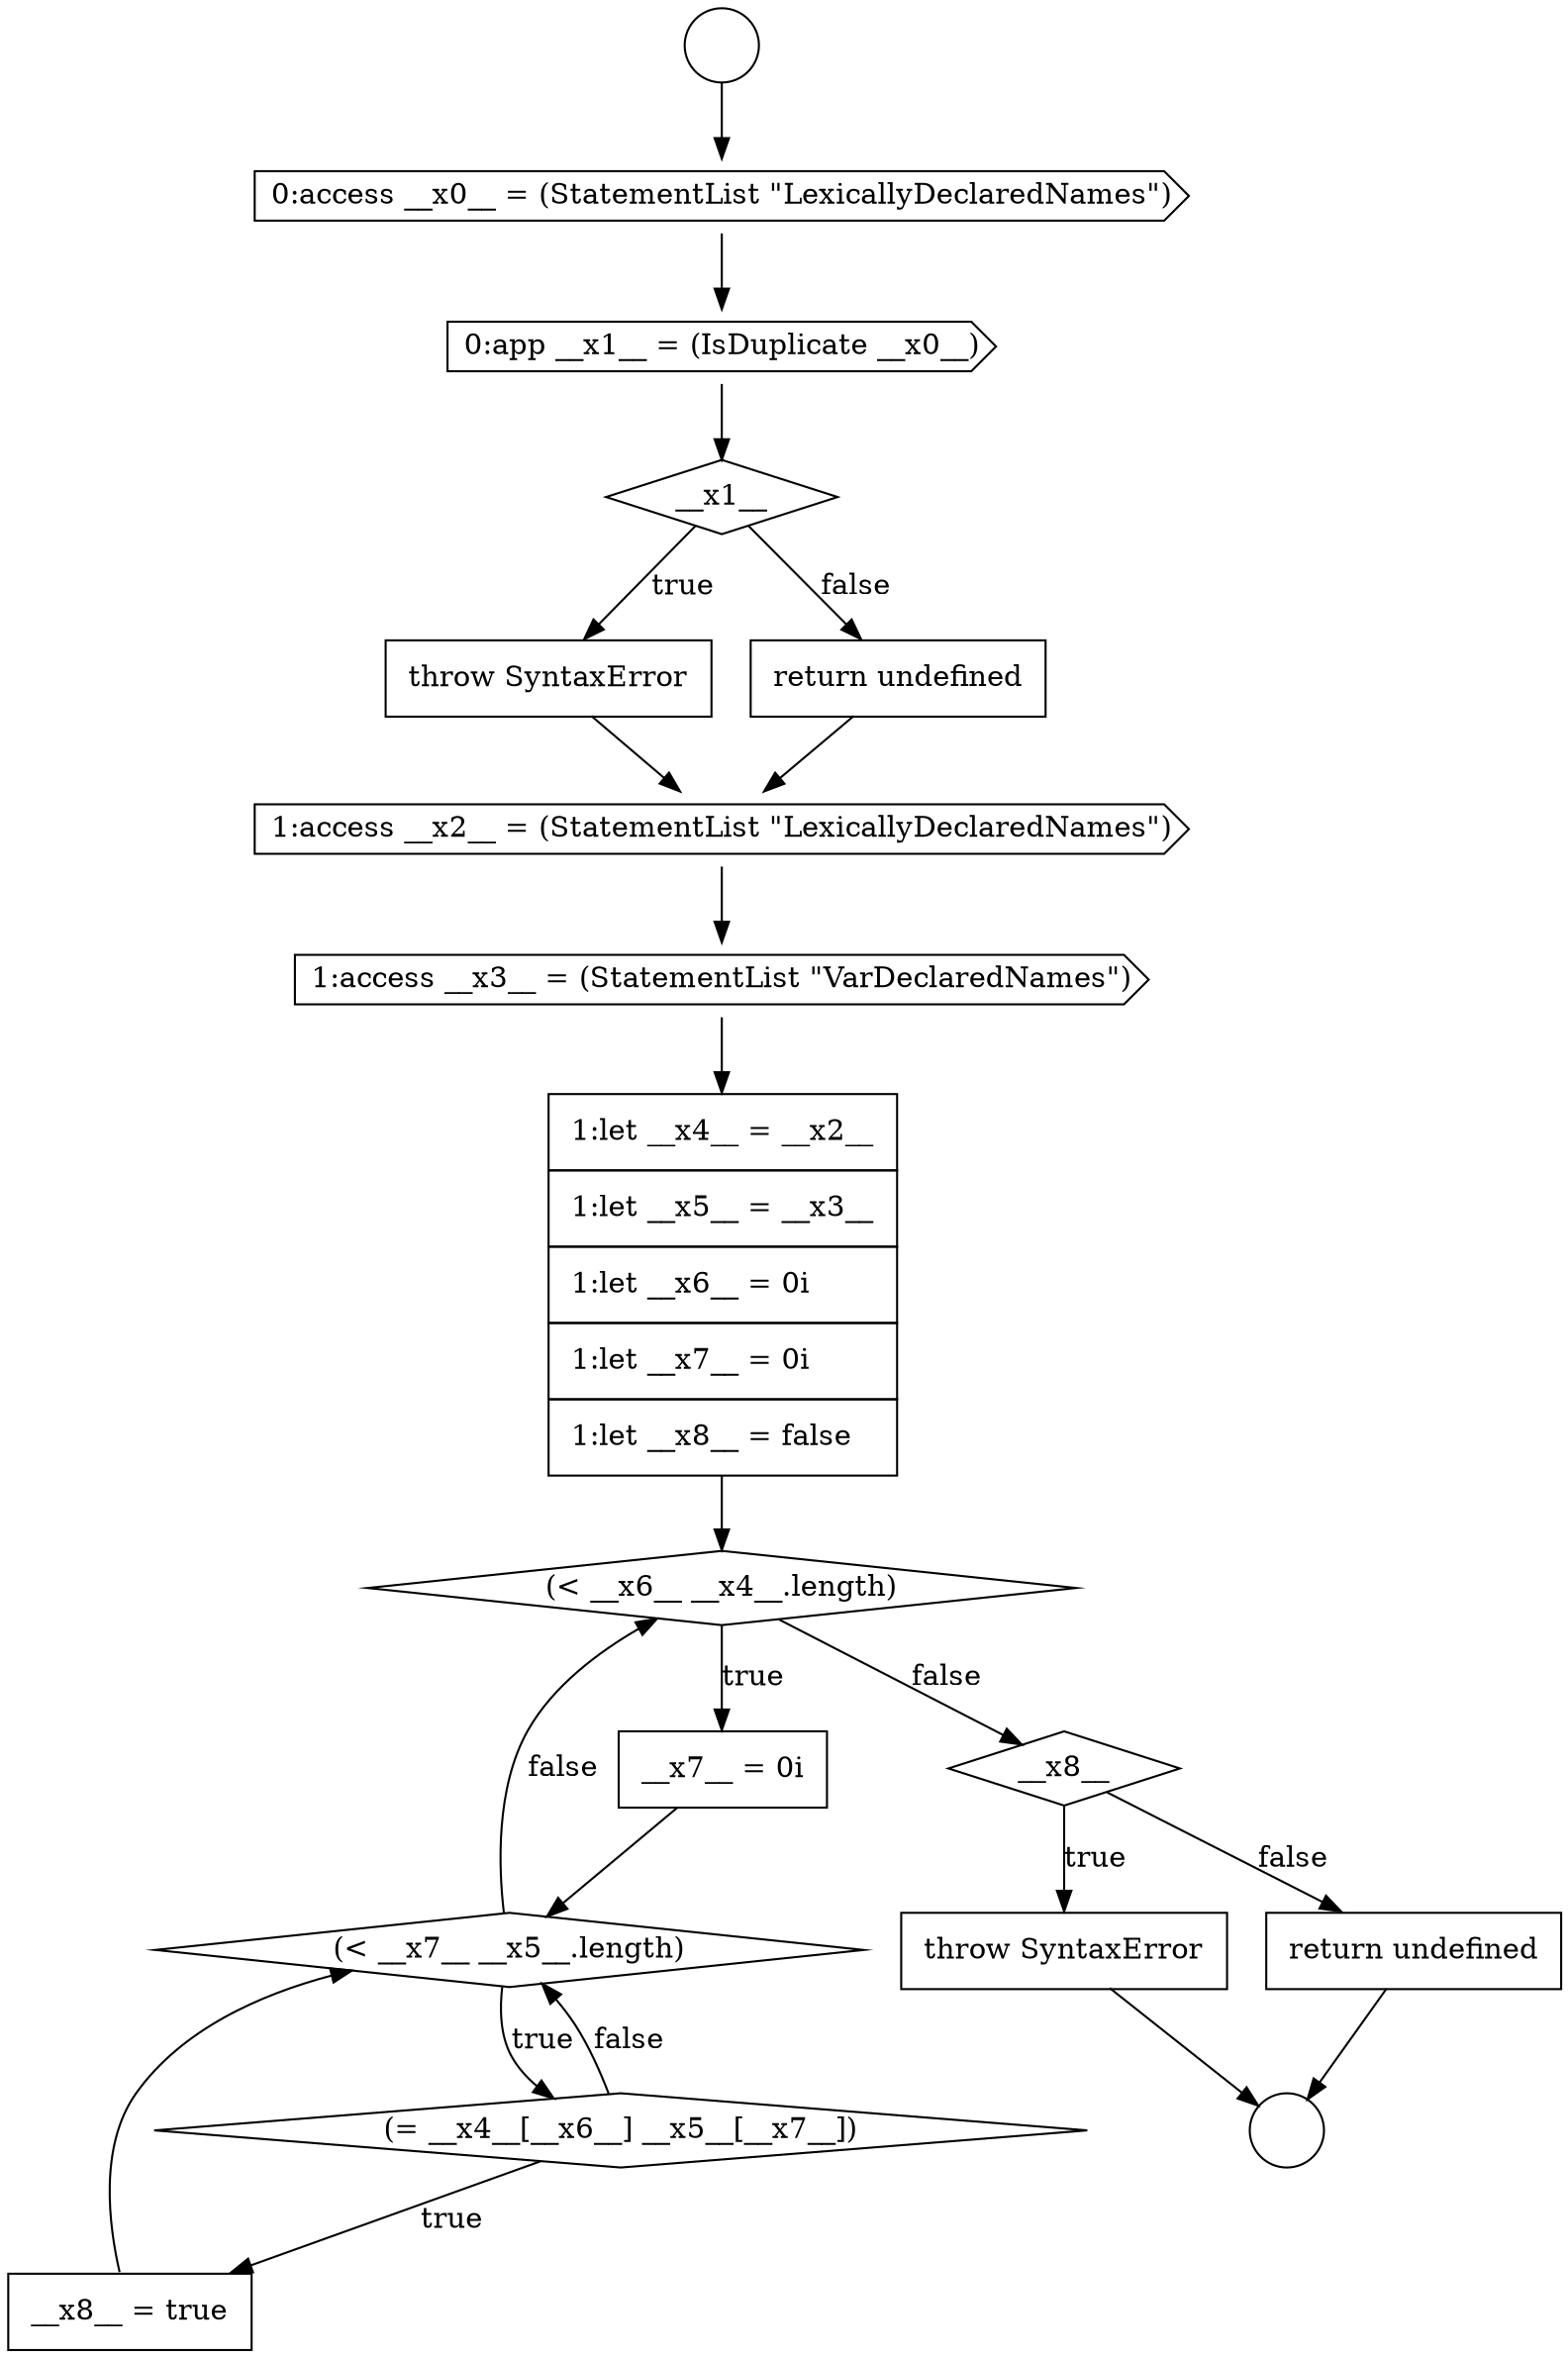 digraph {
  node18652 [shape=none, margin=0, label=<<font color="black">
    <table border="0" cellborder="1" cellspacing="0" cellpadding="10">
      <tr><td align="left">throw SyntaxError</td></tr>
    </table>
  </font>> color="black" fillcolor="white" style=filled]
  node18661 [shape=none, margin=0, label=<<font color="black">
    <table border="0" cellborder="1" cellspacing="0" cellpadding="10">
      <tr><td align="left">__x8__ = true</td></tr>
    </table>
  </font>> color="black" fillcolor="white" style=filled]
  node18659 [shape=diamond, label=<<font color="black">(&lt; __x7__ __x5__.length)</font>> color="black" fillcolor="white" style=filled]
  node18656 [shape=none, margin=0, label=<<font color="black">
    <table border="0" cellborder="1" cellspacing="0" cellpadding="10">
      <tr><td align="left">1:let __x4__ = __x2__</td></tr>
      <tr><td align="left">1:let __x5__ = __x3__</td></tr>
      <tr><td align="left">1:let __x6__ = 0i</td></tr>
      <tr><td align="left">1:let __x7__ = 0i</td></tr>
      <tr><td align="left">1:let __x8__ = false</td></tr>
    </table>
  </font>> color="black" fillcolor="white" style=filled]
  node18649 [shape=cds, label=<<font color="black">0:access __x0__ = (StatementList &quot;LexicallyDeclaredNames&quot;)</font>> color="black" fillcolor="white" style=filled]
  node18663 [shape=none, margin=0, label=<<font color="black">
    <table border="0" cellborder="1" cellspacing="0" cellpadding="10">
      <tr><td align="left">throw SyntaxError</td></tr>
    </table>
  </font>> color="black" fillcolor="white" style=filled]
  node18648 [shape=circle label=" " color="black" fillcolor="white" style=filled]
  node18647 [shape=circle label=" " color="black" fillcolor="white" style=filled]
  node18660 [shape=diamond, label=<<font color="black">(= __x4__[__x6__] __x5__[__x7__])</font>> color="black" fillcolor="white" style=filled]
  node18655 [shape=cds, label=<<font color="black">1:access __x3__ = (StatementList &quot;VarDeclaredNames&quot;)</font>> color="black" fillcolor="white" style=filled]
  node18658 [shape=none, margin=0, label=<<font color="black">
    <table border="0" cellborder="1" cellspacing="0" cellpadding="10">
      <tr><td align="left">__x7__ = 0i</td></tr>
    </table>
  </font>> color="black" fillcolor="white" style=filled]
  node18664 [shape=none, margin=0, label=<<font color="black">
    <table border="0" cellborder="1" cellspacing="0" cellpadding="10">
      <tr><td align="left">return undefined</td></tr>
    </table>
  </font>> color="black" fillcolor="white" style=filled]
  node18653 [shape=none, margin=0, label=<<font color="black">
    <table border="0" cellborder="1" cellspacing="0" cellpadding="10">
      <tr><td align="left">return undefined</td></tr>
    </table>
  </font>> color="black" fillcolor="white" style=filled]
  node18650 [shape=cds, label=<<font color="black">0:app __x1__ = (IsDuplicate __x0__)</font>> color="black" fillcolor="white" style=filled]
  node18657 [shape=diamond, label=<<font color="black">(&lt; __x6__ __x4__.length)</font>> color="black" fillcolor="white" style=filled]
  node18654 [shape=cds, label=<<font color="black">1:access __x2__ = (StatementList &quot;LexicallyDeclaredNames&quot;)</font>> color="black" fillcolor="white" style=filled]
  node18651 [shape=diamond, label=<<font color="black">__x1__</font>> color="black" fillcolor="white" style=filled]
  node18662 [shape=diamond, label=<<font color="black">__x8__</font>> color="black" fillcolor="white" style=filled]
  node18652 -> node18654 [ color="black"]
  node18659 -> node18660 [label=<<font color="black">true</font>> color="black"]
  node18659 -> node18657 [label=<<font color="black">false</font>> color="black"]
  node18661 -> node18659 [ color="black"]
  node18654 -> node18655 [ color="black"]
  node18655 -> node18656 [ color="black"]
  node18649 -> node18650 [ color="black"]
  node18650 -> node18651 [ color="black"]
  node18656 -> node18657 [ color="black"]
  node18664 -> node18648 [ color="black"]
  node18651 -> node18652 [label=<<font color="black">true</font>> color="black"]
  node18651 -> node18653 [label=<<font color="black">false</font>> color="black"]
  node18647 -> node18649 [ color="black"]
  node18663 -> node18648 [ color="black"]
  node18653 -> node18654 [ color="black"]
  node18662 -> node18663 [label=<<font color="black">true</font>> color="black"]
  node18662 -> node18664 [label=<<font color="black">false</font>> color="black"]
  node18660 -> node18661 [label=<<font color="black">true</font>> color="black"]
  node18660 -> node18659 [label=<<font color="black">false</font>> color="black"]
  node18658 -> node18659 [ color="black"]
  node18657 -> node18658 [label=<<font color="black">true</font>> color="black"]
  node18657 -> node18662 [label=<<font color="black">false</font>> color="black"]
}
